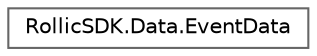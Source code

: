 digraph "Graphical Class Hierarchy"
{
 // LATEX_PDF_SIZE
  bgcolor="transparent";
  edge [fontname=Helvetica,fontsize=10,labelfontname=Helvetica,labelfontsize=10];
  node [fontname=Helvetica,fontsize=10,shape=box,height=0.2,width=0.4];
  rankdir="LR";
  Node0 [id="Node000000",label="RollicSDK.Data.EventData",height=0.2,width=0.4,color="grey40", fillcolor="white", style="filled",URL="$classRollicSDK_1_1Data_1_1EventData.html",tooltip="Represents the complete, serializable payload for a single tracked event. This class combines event-s..."];
}
